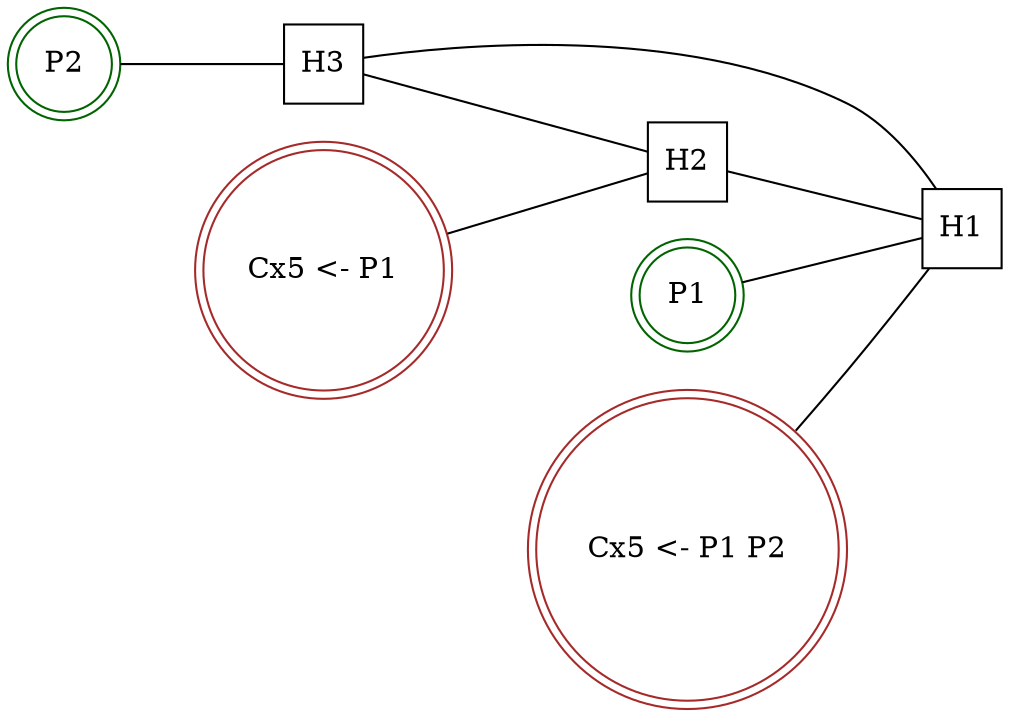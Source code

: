 digraph finite_state_machine {
	rankdir=LR;
	size="8,5"
	edge [ arrowhead=none ];

	subgraph hubs { // all hubs should be listed here
		// hub nodes should follow format H + index 
		node [shape = square];
		H1 H2 H3
		
		H2 -> H1
		H3 -> H1
		H3 -> H2
	}

	subgraph producers { // all producers are listed here
		// producer nodes should follow format P + index
		node [shape = doublecircle, color = darkgreen];
		P1 P2

		P1 -> H1
		P2 -> H3
	}

	subgraph consumers { // all consumer clusters are lister here
		// consumer cluster nodes should follow format C + index
		// the label for consumer cluster should follow format:
		// 		Cx<number of consumers> <- <producer id> [<producer id>, ...]
		node [shape = doublecircle, color = brown];
		C1 [label = "Cx5 <- P1"]
		C2 [label = "Cx5 <- P1 P2"]

		C1 -> H2 
		C2 -> H1 
	}
}
